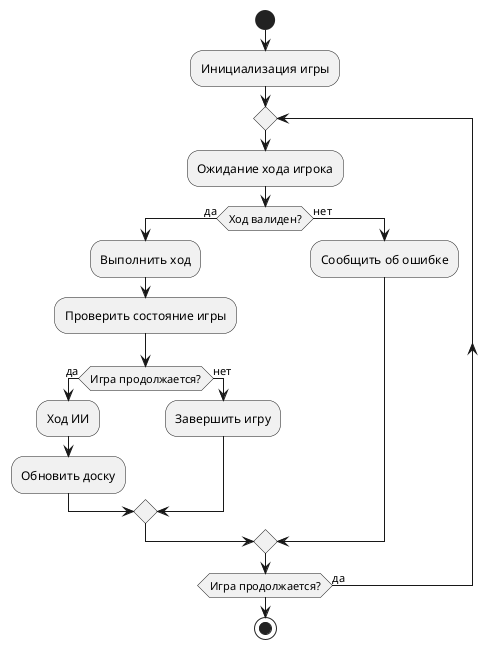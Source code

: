 @startuml activity_diagram
start
:Инициализация игры;
repeat
  :Ожидание хода игрока;
  if (Ход валиден?) then (да)
    :Выполнить ход;
    :Проверить состояние игры;
    if (Игра продолжается?) then (да)
      :Ход ИИ;
      :Обновить доску;
    else (нет)
      :Завершить игру;
    endif
  else (нет)
    :Сообщить об ошибке;
  endif
repeat while (Игра продолжается?) is (да)
stop
@enduml